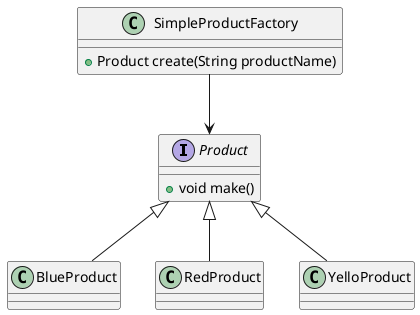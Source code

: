 @startuml

interface Product {
 + void make()
}


Product <|-- BlueProduct
Product <|-- RedProduct
Product <|-- YelloProduct


class SimpleProductFactory{
+ Product create(String productName)
}

SimpleProductFactory --> Product

@enduml
